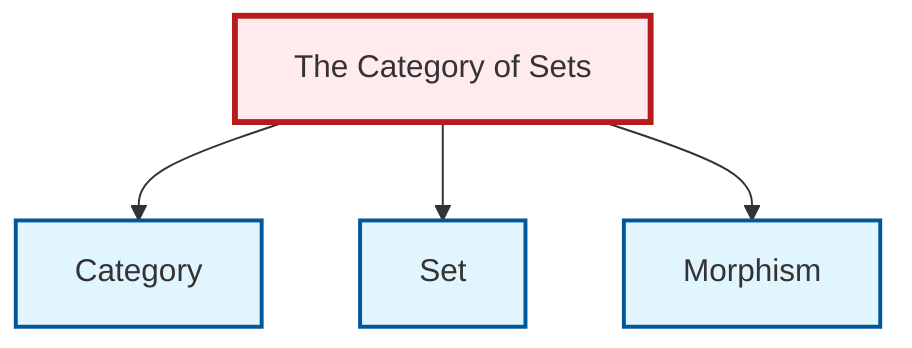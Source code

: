 graph TD
    classDef definition fill:#e1f5fe,stroke:#01579b,stroke-width:2px
    classDef theorem fill:#f3e5f5,stroke:#4a148c,stroke-width:2px
    classDef axiom fill:#fff3e0,stroke:#e65100,stroke-width:2px
    classDef example fill:#e8f5e9,stroke:#1b5e20,stroke-width:2px
    classDef current fill:#ffebee,stroke:#b71c1c,stroke-width:3px
    ex-set-category["The Category of Sets"]:::example
    def-morphism["Morphism"]:::definition
    def-set["Set"]:::definition
    def-category["Category"]:::definition
    ex-set-category --> def-category
    ex-set-category --> def-set
    ex-set-category --> def-morphism
    class ex-set-category current